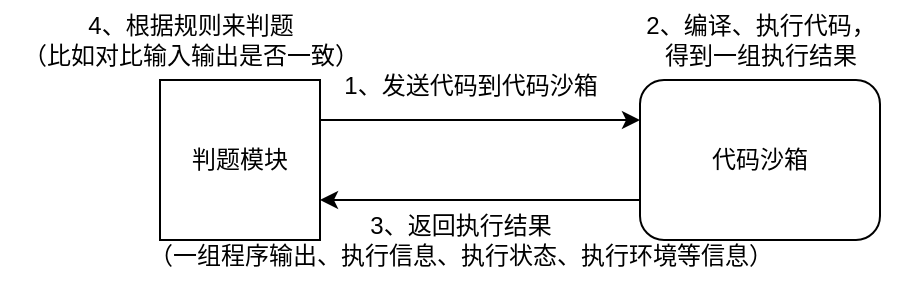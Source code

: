 <mxfile version="26.0.15">
  <diagram name="第 1 页" id="PsEfMcwvs14MLJn-iuYD">
    <mxGraphModel dx="600" dy="355" grid="0" gridSize="10" guides="1" tooltips="1" connect="1" arrows="1" fold="1" page="0" pageScale="1" pageWidth="827" pageHeight="1169" math="0" shadow="0">
      <root>
        <mxCell id="0" />
        <mxCell id="1" parent="0" />
        <mxCell id="mWP3OCs5p7t-VtueKWId-3" style="edgeStyle=orthogonalEdgeStyle;rounded=0;orthogonalLoop=1;jettySize=auto;html=1;exitX=1;exitY=0.25;exitDx=0;exitDy=0;entryX=0;entryY=0.25;entryDx=0;entryDy=0;" edge="1" parent="1" source="mWP3OCs5p7t-VtueKWId-1" target="mWP3OCs5p7t-VtueKWId-2">
          <mxGeometry relative="1" as="geometry" />
        </mxCell>
        <mxCell id="mWP3OCs5p7t-VtueKWId-1" value="判题模块" style="whiteSpace=wrap;html=1;aspect=fixed;" vertex="1" parent="1">
          <mxGeometry x="200" y="160" width="80" height="80" as="geometry" />
        </mxCell>
        <mxCell id="mWP3OCs5p7t-VtueKWId-6" style="edgeStyle=orthogonalEdgeStyle;rounded=0;orthogonalLoop=1;jettySize=auto;html=1;exitX=0;exitY=0.75;exitDx=0;exitDy=0;entryX=1;entryY=0.75;entryDx=0;entryDy=0;" edge="1" parent="1" source="mWP3OCs5p7t-VtueKWId-2" target="mWP3OCs5p7t-VtueKWId-1">
          <mxGeometry relative="1" as="geometry" />
        </mxCell>
        <mxCell id="mWP3OCs5p7t-VtueKWId-2" value="代码沙箱" style="rounded=1;whiteSpace=wrap;html=1;" vertex="1" parent="1">
          <mxGeometry x="440" y="160" width="120" height="80" as="geometry" />
        </mxCell>
        <mxCell id="mWP3OCs5p7t-VtueKWId-4" value="1、发送代码到代码沙箱" style="text;html=1;align=center;verticalAlign=middle;resizable=0;points=[];autosize=1;strokeColor=none;fillColor=none;" vertex="1" parent="1">
          <mxGeometry x="280" y="148" width="150" height="30" as="geometry" />
        </mxCell>
        <mxCell id="mWP3OCs5p7t-VtueKWId-5" value="2、编译、执行代码，&lt;div&gt;得到一组执行结果&lt;/div&gt;" style="text;html=1;align=center;verticalAlign=middle;resizable=0;points=[];autosize=1;strokeColor=none;fillColor=none;" vertex="1" parent="1">
          <mxGeometry x="430" y="120" width="140" height="40" as="geometry" />
        </mxCell>
        <mxCell id="mWP3OCs5p7t-VtueKWId-7" value="3、返回执行结果&lt;div&gt;（一组程序输出、执行信息、执行状态、执行环境等信息）&lt;/div&gt;" style="text;html=1;align=center;verticalAlign=middle;resizable=0;points=[];autosize=1;strokeColor=none;fillColor=none;" vertex="1" parent="1">
          <mxGeometry x="180" y="220" width="340" height="40" as="geometry" />
        </mxCell>
        <mxCell id="mWP3OCs5p7t-VtueKWId-8" value="4、根据规则来判题&lt;div&gt;（比如对比输入输出是否一致）&lt;/div&gt;" style="text;html=1;align=center;verticalAlign=middle;resizable=0;points=[];autosize=1;strokeColor=none;fillColor=none;" vertex="1" parent="1">
          <mxGeometry x="120" y="120" width="190" height="40" as="geometry" />
        </mxCell>
      </root>
    </mxGraphModel>
  </diagram>
</mxfile>
